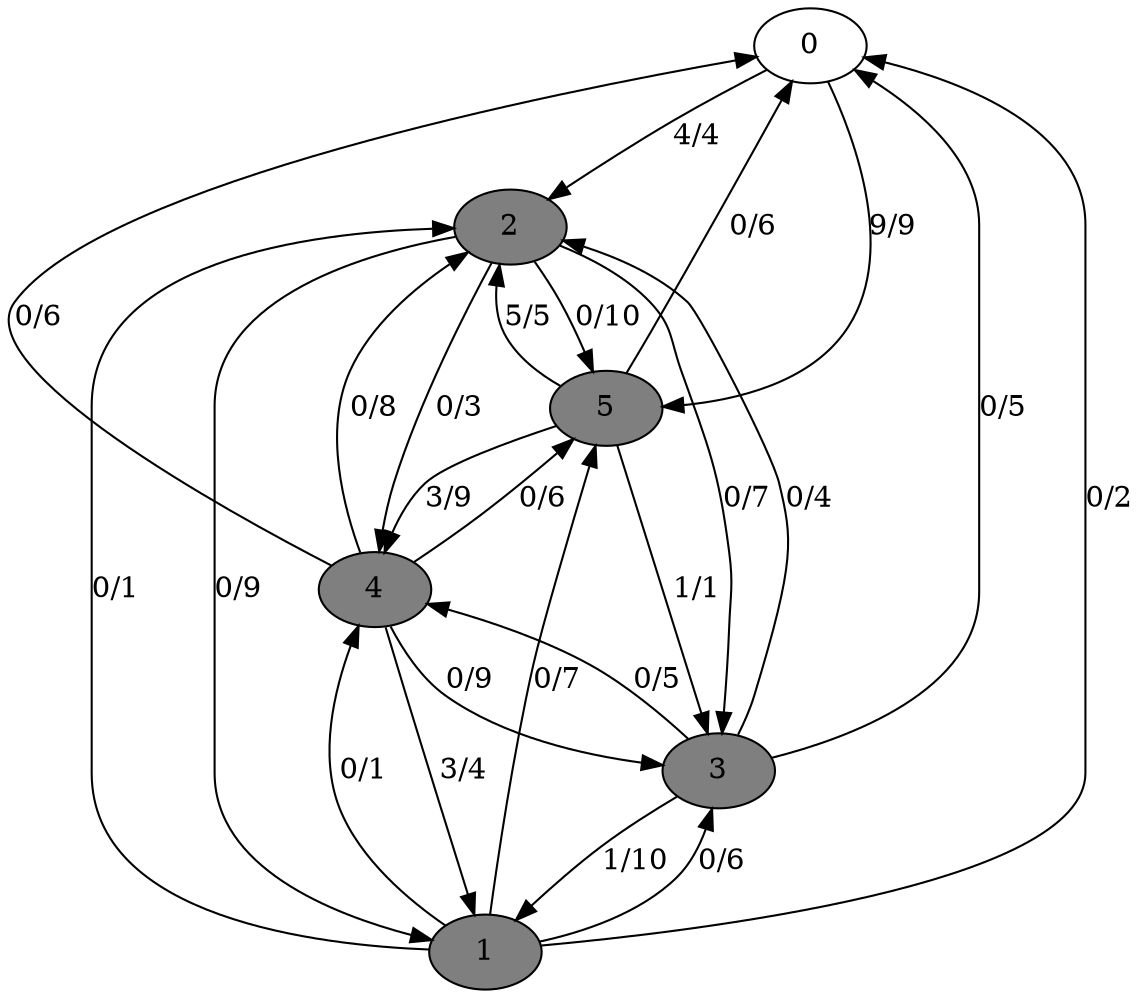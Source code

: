 digraph G {
	0[style=filled fillcolor=grey100];
	0->2[label ="4/4"] ;
	0->5[label ="9/9"] ;
	1[style=filled fillcolor=grey50];
	1->0[label ="0/2"] ;
	1->2[label ="0/1"] ;
	1->3[label ="0/6"] ;
	1->4[label ="0/1"] ;
	1->5[label ="0/7"] ;
	2[style=filled fillcolor=grey50];
	2->1[label ="0/9"] ;
	2->3[label ="0/7"] ;
	2->4[label ="0/3"] ;
	2->5[label ="0/10"] ;
	3[style=filled fillcolor=grey50];
	3->0[label ="0/5"] ;
	3->1[label ="1/10"] ;
	3->2[label ="0/4"] ;
	3->4[label ="0/5"] ;
	4[style=filled fillcolor=grey50];
	4->0[label ="0/6"] ;
	4->1[label ="3/4"] ;
	4->2[label ="0/8"] ;
	4->3[label ="0/9"] ;
	4->5[label ="0/6"] ;
	5[style=filled fillcolor=grey50];
	5->0[label ="0/6"] ;
	5->2[label ="5/5"] ;
	5->3[label ="1/1"] ;
	5->4[label ="3/9"] ;
}
